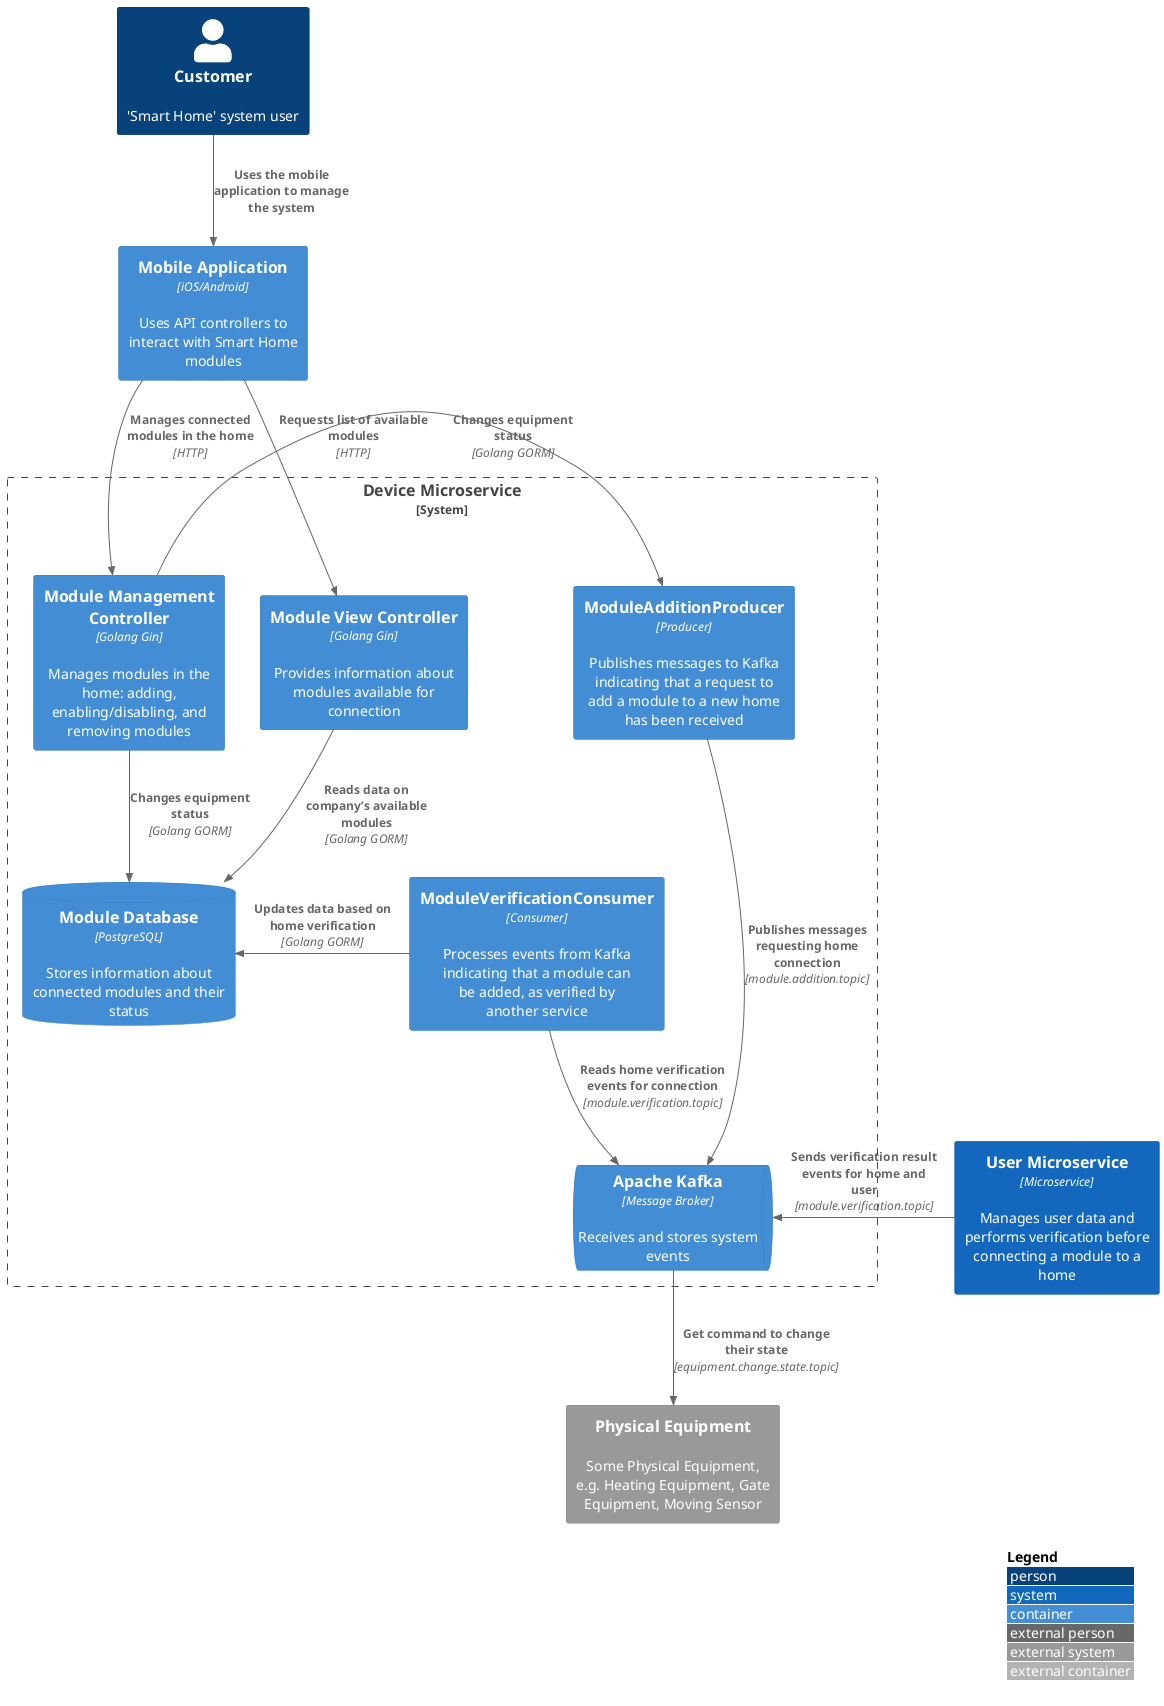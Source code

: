 @startuml
!include <C4/C4_Container>

LAYOUT_WITH_LEGEND()

Person(user, "Customer", "'Smart Home' system user")
Container(app_client, "Mobile Application", "iOS/Android", "Uses API controllers to interact with Smart Home modules")
Container(internal_system, "User Microservice", "Microservice", "Manages user data and performs verification before connecting a module to a home") #1368bd
System_Ext(system, "Physical Equipment", "Some Physical Equipment, e.g. Heating Equipment, Gate Equipment, Moving Sensor")

System_Boundary(b_system, "Device Microservice") {
    Container(controller_modules_view, "Module View Controller", "Golang Gin", "Provides information about modules available for connection")
    Container(controller_module_management, "Module Management Controller", "Golang Gin", "Manages modules in the home: adding, enabling/disabling, and removing modules")

    Container(publisher, "ModuleAdditionProducer", "Producer", "Publishes messages to Kafka indicating that a request to add a module to a new home has been received")
    Container(processor, "ModuleVerificationConsumer", "Consumer", "Processes events from Kafka indicating that a module can be added, as verified by another service")

    ContainerDb(modules_db, "Module Database", "PostgreSQL", "Stores information about connected modules and their status")
    ContainerQueue(kafka_broker, "Apache Kafka", "Message Broker", "Receives and stores system events")
}

Rel(app_client, controller_modules_view, "Requests list of available modules", "HTTP")
Rel(app_client, controller_module_management, "Manages connected modules in the home", "HTTP")

Rel(user, app_client, "Uses the mobile application to manage the system")
Rel(controller_modules_view, modules_db, "Reads data on company’s available modules", "Golang GORM")
Rel(controller_module_management, modules_db, "Changes equipment status", "Golang GORM")
Rel_L(controller_module_management, publisher, "Changes equipment status", "Golang GORM")
Rel_L(internal_system, kafka_broker, "Sends verification result events for home and user", "module.verification.topic")
Rel_U(publisher, kafka_broker, "Publishes messages requesting home connection", "module.addition.topic")
Rel_D(kafka_broker, system, "Get command to change their state", "equipment.change.state.topic")
Rel(processor, kafka_broker, "Reads home verification events for connection", "module.verification.topic")
Rel_L(processor, modules_db, "Updates data based on home verification", "Golang GORM")

@enduml
